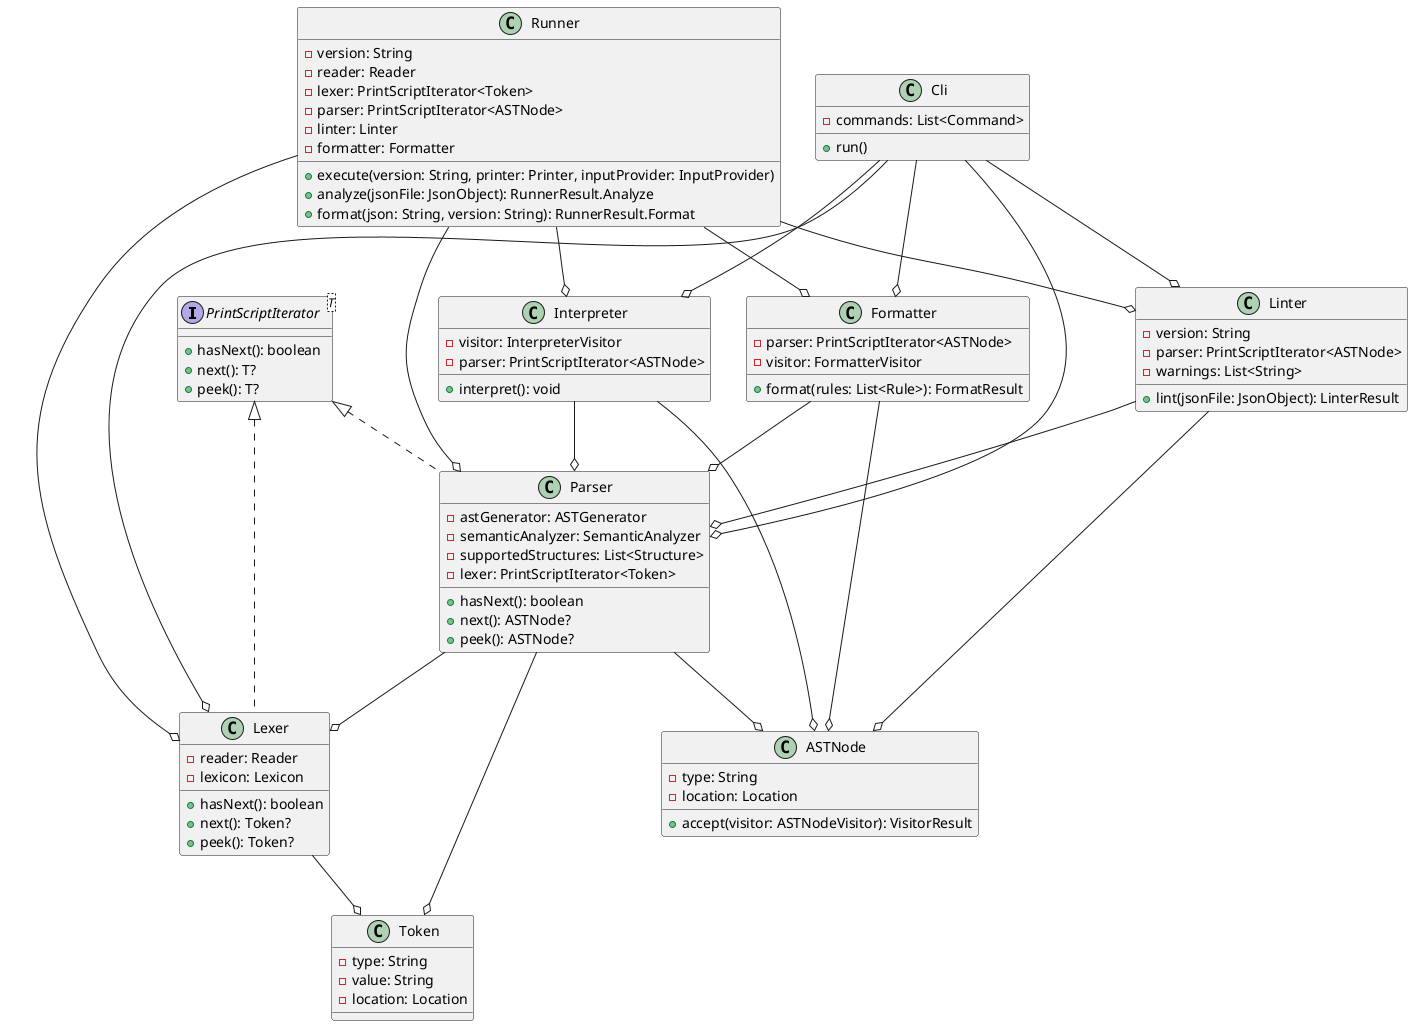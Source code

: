 @startuml

interface PrintScriptIterator<T> {
    + hasNext(): boolean
    + next(): T?
    + peek(): T?
}

class Lexer implements PrintScriptIterator<Token> {
    - reader: Reader
    - lexicon: Lexicon
    + hasNext(): boolean
    + next(): Token?
    + peek(): Token?
}

class Parser implements PrintScriptIterator<ASTNode> {
    - astGenerator: ASTGenerator
    - semanticAnalyzer: SemanticAnalyzer
    - supportedStructures: List<Structure>
    - lexer: PrintScriptIterator<Token>
    + hasNext(): boolean
    + next(): ASTNode?
    + peek(): ASTNode?
}

class Interpreter {
    - visitor: InterpreterVisitor
    - parser: PrintScriptIterator<ASTNode>
    + interpret(): void
}

class Formatter {
    - parser: PrintScriptIterator<ASTNode>
    - visitor: FormatterVisitor
    + format(rules: List<Rule>): FormatResult
}

class Linter {
    - version: String
    - parser: PrintScriptIterator<ASTNode>
    - warnings: List<String>
    + lint(jsonFile: JsonObject): LinterResult
}

class Runner {
    - version: String
    - reader: Reader
    - lexer: PrintScriptIterator<Token>
    - parser: PrintScriptIterator<ASTNode>
    - linter: Linter
    - formatter: Formatter

    + execute(version: String, printer: Printer, inputProvider: InputProvider)
    + analyze(jsonFile: JsonObject): RunnerResult.Analyze
    + format(json: String, version: String): RunnerResult.Format
}

class Cli {
    - commands: List<Command>
    + run()
}

class ASTNode {
    - type: String
    - location: Location
    + accept(visitor: ASTNodeVisitor): VisitorResult
}

class Token {
    - type: String
    - value: String
    - location: Location
}

Lexer --o Token
Parser --o Token

Parser --o ASTNode
Interpreter --o ASTNode
Formatter --o ASTNode
Linter --o ASTNode

Parser --o Lexer
Interpreter --o Parser
Formatter --o Parser
Linter --o Parser

Runner --o Lexer
Runner --o Parser
Runner --o Linter
Runner --o Formatter
Runner --o Interpreter

Cli --o Lexer
Cli --o Parser
Cli --o Linter
Cli --o Formatter
Cli --o Interpreter

@enduml
